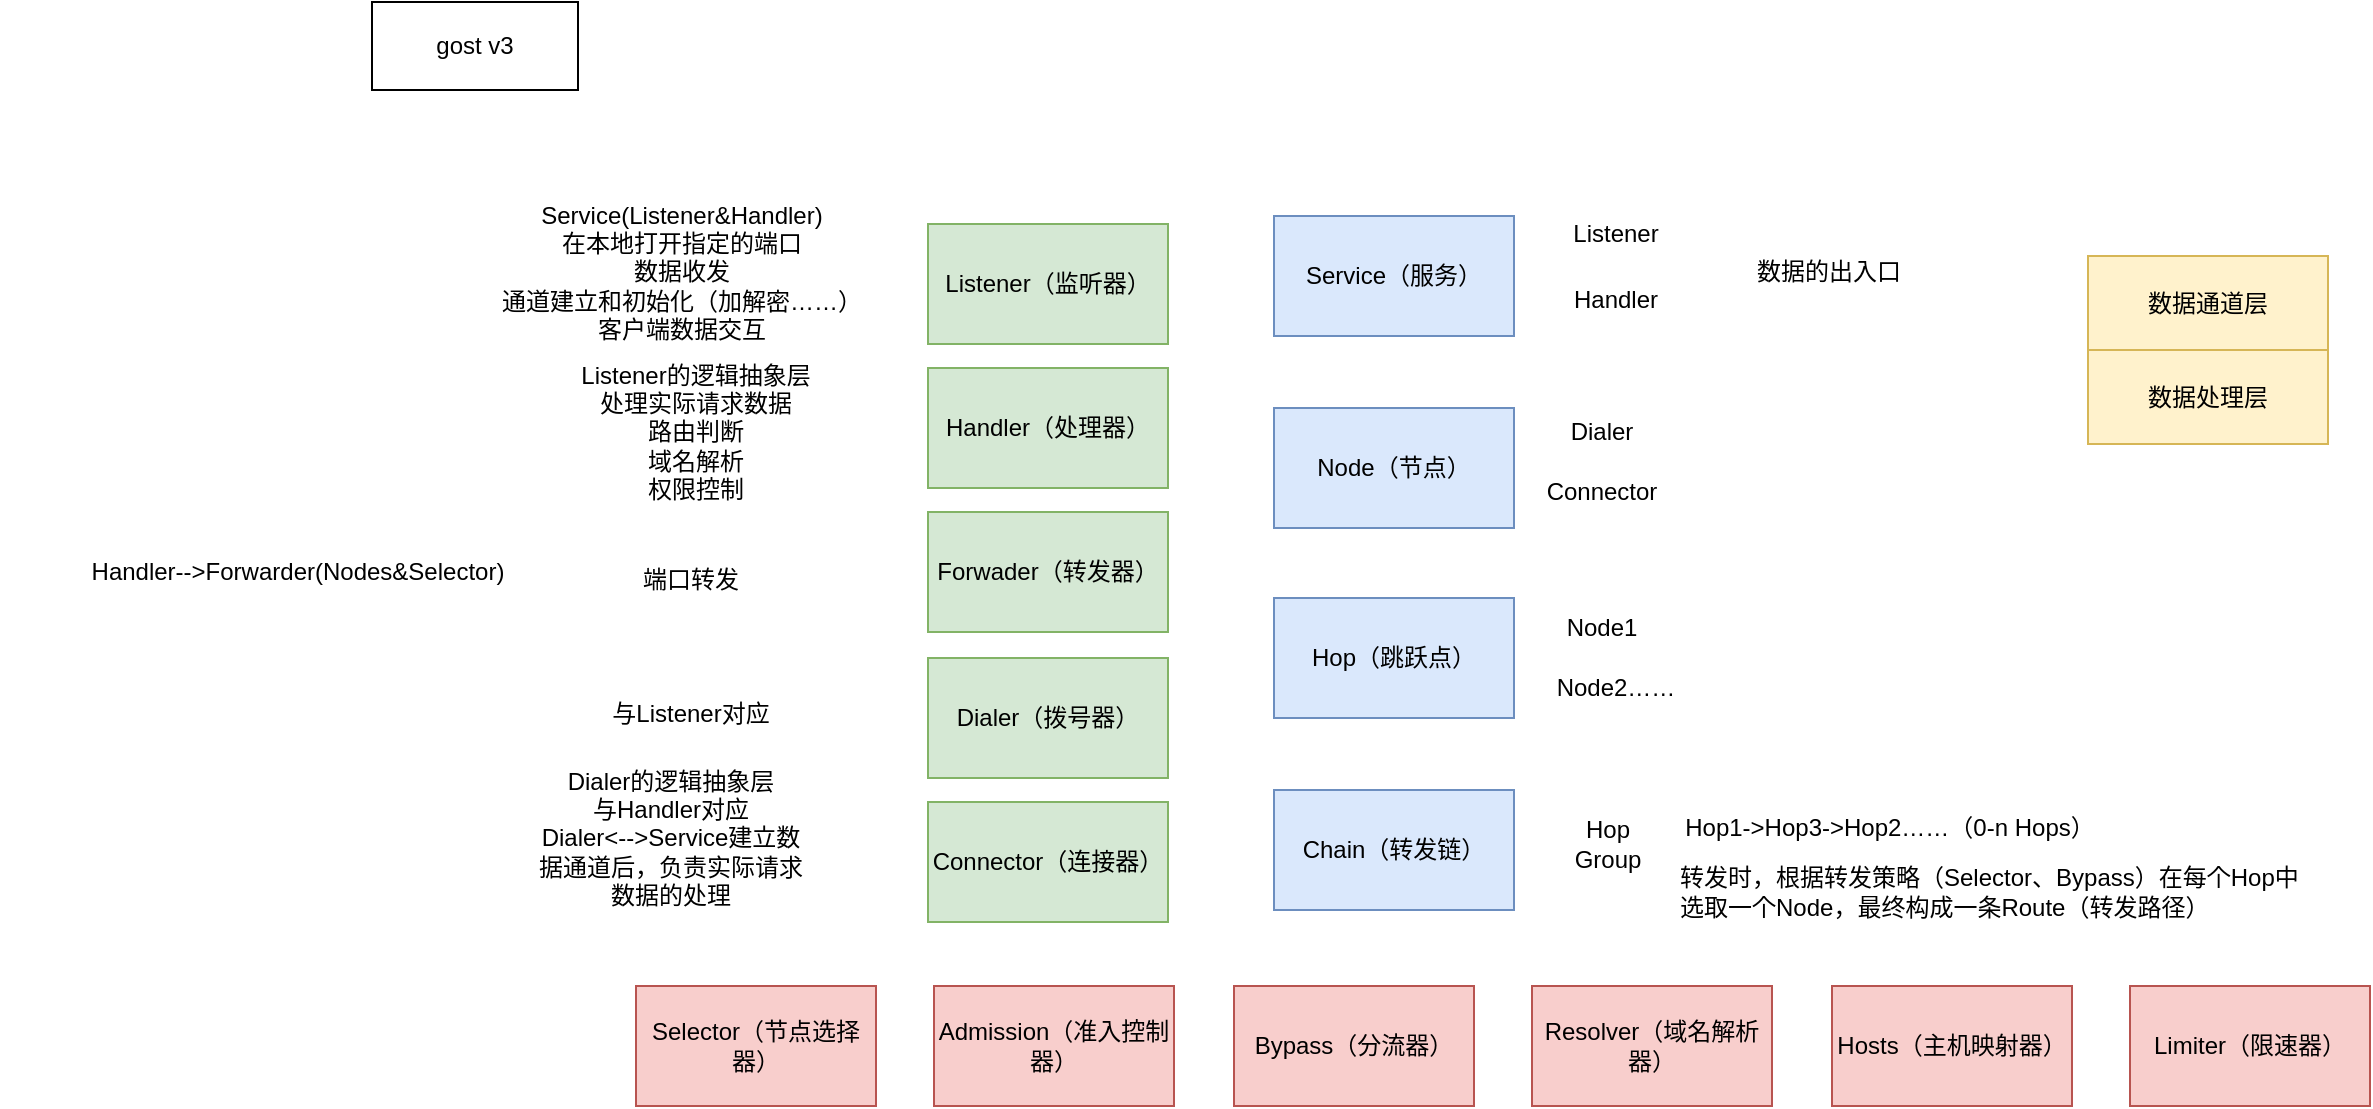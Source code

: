 <mxfile border="50" scale="3" compressed="false" locked="false" version="24.7.17">
  <diagram name="Blank" id="YmL12bMKpDGza6XwsDPr">
    <mxGraphModel dx="2395" dy="1443" grid="0" gridSize="10" guides="1" tooltips="1" connect="1" arrows="1" fold="1" page="0" pageScale="1" pageWidth="827" pageHeight="1169" background="none" math="1" shadow="0">
      <root>
        <mxCell id="X5NqExCQtvZxIxQ7pmgY-0" />
        <mxCell id="1" parent="X5NqExCQtvZxIxQ7pmgY-0" />
        <mxCell id="rkyv2fDa6qon6MMbOCkm-1" value="gost v3" style="rounded=0;whiteSpace=wrap;html=1;" vertex="1" parent="1">
          <mxGeometry x="-636" y="-627" width="103" height="44" as="geometry" />
        </mxCell>
        <mxCell id="rkyv2fDa6qon6MMbOCkm-2" value="Service（服务）" style="rounded=0;whiteSpace=wrap;html=1;fillColor=#dae8fc;strokeColor=#6c8ebf;" vertex="1" parent="1">
          <mxGeometry x="-185" y="-520" width="120" height="60" as="geometry" />
        </mxCell>
        <mxCell id="rkyv2fDa6qon6MMbOCkm-4" value="Node（节点）" style="rounded=0;whiteSpace=wrap;html=1;fillColor=#dae8fc;strokeColor=#6c8ebf;" vertex="1" parent="1">
          <mxGeometry x="-185" y="-424" width="120" height="60" as="geometry" />
        </mxCell>
        <mxCell id="rkyv2fDa6qon6MMbOCkm-6" value="Hop（跳跃点）" style="rounded=0;whiteSpace=wrap;html=1;fillColor=#dae8fc;strokeColor=#6c8ebf;" vertex="1" parent="1">
          <mxGeometry x="-185" y="-329" width="120" height="60" as="geometry" />
        </mxCell>
        <mxCell id="rkyv2fDa6qon6MMbOCkm-8" value="Chain（转发链）" style="rounded=0;whiteSpace=wrap;html=1;fillColor=#dae8fc;strokeColor=#6c8ebf;" vertex="1" parent="1">
          <mxGeometry x="-185" y="-233" width="120" height="60" as="geometry" />
        </mxCell>
        <mxCell id="rkyv2fDa6qon6MMbOCkm-12" value="Listener" style="text;html=1;align=center;verticalAlign=middle;whiteSpace=wrap;rounded=0;" vertex="1" parent="1">
          <mxGeometry x="-44" y="-526" width="60" height="30" as="geometry" />
        </mxCell>
        <mxCell id="rkyv2fDa6qon6MMbOCkm-13" value="Handler" style="text;html=1;align=center;verticalAlign=middle;whiteSpace=wrap;rounded=0;" vertex="1" parent="1">
          <mxGeometry x="-44" y="-493" width="60" height="30" as="geometry" />
        </mxCell>
        <mxCell id="rkyv2fDa6qon6MMbOCkm-14" value="Dialer" style="text;html=1;align=center;verticalAlign=middle;whiteSpace=wrap;rounded=0;" vertex="1" parent="1">
          <mxGeometry x="-51" y="-427" width="60" height="30" as="geometry" />
        </mxCell>
        <mxCell id="rkyv2fDa6qon6MMbOCkm-15" value="Connector" style="text;html=1;align=center;verticalAlign=middle;whiteSpace=wrap;rounded=0;" vertex="1" parent="1">
          <mxGeometry x="-51" y="-397" width="60" height="30" as="geometry" />
        </mxCell>
        <mxCell id="rkyv2fDa6qon6MMbOCkm-16" value="Node1" style="text;html=1;align=center;verticalAlign=middle;whiteSpace=wrap;rounded=0;" vertex="1" parent="1">
          <mxGeometry x="-51" y="-329" width="60" height="30" as="geometry" />
        </mxCell>
        <mxCell id="rkyv2fDa6qon6MMbOCkm-17" value="Node2……" style="text;html=1;align=center;verticalAlign=middle;whiteSpace=wrap;rounded=0;" vertex="1" parent="1">
          <mxGeometry x="-44" y="-299" width="60" height="30" as="geometry" />
        </mxCell>
        <mxCell id="rkyv2fDa6qon6MMbOCkm-18" value="Hop Group" style="text;html=1;align=center;verticalAlign=middle;whiteSpace=wrap;rounded=0;" vertex="1" parent="1">
          <mxGeometry x="-48" y="-221" width="60" height="30" as="geometry" />
        </mxCell>
        <mxCell id="rkyv2fDa6qon6MMbOCkm-19" value="Hop1-&amp;gt;Hop3-&amp;gt;Hop2……（0-n Hops）" style="text;html=1;align=center;verticalAlign=middle;whiteSpace=wrap;rounded=0;" vertex="1" parent="1">
          <mxGeometry y="-229" width="246" height="30" as="geometry" />
        </mxCell>
        <mxCell id="rkyv2fDa6qon6MMbOCkm-25" value="Listener（监听器）" style="rounded=0;whiteSpace=wrap;html=1;fillColor=#d5e8d4;strokeColor=#82b366;" vertex="1" parent="1">
          <mxGeometry x="-358" y="-516" width="120" height="60" as="geometry" />
        </mxCell>
        <mxCell id="rkyv2fDa6qon6MMbOCkm-26" value="Handler（处理器）" style="rounded=0;whiteSpace=wrap;html=1;fillColor=#d5e8d4;strokeColor=#82b366;" vertex="1" parent="1">
          <mxGeometry x="-358" y="-444" width="120" height="60" as="geometry" />
        </mxCell>
        <mxCell id="rkyv2fDa6qon6MMbOCkm-27" value="Dialer（拨号器）" style="rounded=0;whiteSpace=wrap;html=1;fillColor=#d5e8d4;strokeColor=#82b366;" vertex="1" parent="1">
          <mxGeometry x="-358" y="-299" width="120" height="60" as="geometry" />
        </mxCell>
        <mxCell id="rkyv2fDa6qon6MMbOCkm-28" value="Connector（连接器）" style="rounded=0;whiteSpace=wrap;html=1;fillColor=#d5e8d4;strokeColor=#82b366;" vertex="1" parent="1">
          <mxGeometry x="-358" y="-227" width="120" height="60" as="geometry" />
        </mxCell>
        <mxCell id="rkyv2fDa6qon6MMbOCkm-29" value="Forwader（转发器）" style="rounded=0;whiteSpace=wrap;html=1;fillColor=#d5e8d4;strokeColor=#82b366;" vertex="1" parent="1">
          <mxGeometry x="-358" y="-372" width="120" height="60" as="geometry" />
        </mxCell>
        <mxCell id="rkyv2fDa6qon6MMbOCkm-30" value="Selector（节点选择器）" style="rounded=0;whiteSpace=wrap;html=1;fillColor=#f8cecc;strokeColor=#b85450;" vertex="1" parent="1">
          <mxGeometry x="-504" y="-135" width="120" height="60" as="geometry" />
        </mxCell>
        <mxCell id="rkyv2fDa6qon6MMbOCkm-31" value="Admission（准入控制器）" style="rounded=0;whiteSpace=wrap;html=1;fillColor=#f8cecc;strokeColor=#b85450;" vertex="1" parent="1">
          <mxGeometry x="-355" y="-135" width="120" height="60" as="geometry" />
        </mxCell>
        <mxCell id="rkyv2fDa6qon6MMbOCkm-32" value="Bypass（分流器）" style="rounded=0;whiteSpace=wrap;html=1;fillColor=#f8cecc;strokeColor=#b85450;" vertex="1" parent="1">
          <mxGeometry x="-205" y="-135" width="120" height="60" as="geometry" />
        </mxCell>
        <mxCell id="rkyv2fDa6qon6MMbOCkm-33" value="Resolver（域名解析器）" style="rounded=0;whiteSpace=wrap;html=1;fillColor=#f8cecc;strokeColor=#b85450;" vertex="1" parent="1">
          <mxGeometry x="-56" y="-135" width="120" height="60" as="geometry" />
        </mxCell>
        <mxCell id="rkyv2fDa6qon6MMbOCkm-34" value="Hosts（主机映射器）" style="rounded=0;whiteSpace=wrap;html=1;fillColor=#f8cecc;strokeColor=#b85450;" vertex="1" parent="1">
          <mxGeometry x="94" y="-135" width="120" height="60" as="geometry" />
        </mxCell>
        <mxCell id="rkyv2fDa6qon6MMbOCkm-35" value="Limiter（限速器）" style="rounded=0;whiteSpace=wrap;html=1;fillColor=#f8cecc;strokeColor=#b85450;" vertex="1" parent="1">
          <mxGeometry x="243" y="-135" width="120" height="60" as="geometry" />
        </mxCell>
        <mxCell id="rkyv2fDa6qon6MMbOCkm-36" value="转发时，根据转发策略（Selector、Bypass）在每个Hop中选取一个Node，最终构成一条Route（转发路径）" style="text;html=1;align=left;verticalAlign=middle;whiteSpace=wrap;rounded=0;" vertex="1" parent="1">
          <mxGeometry x="16" y="-197" width="313" height="30" as="geometry" />
        </mxCell>
        <mxCell id="rkyv2fDa6qon6MMbOCkm-37" value="Service(Listener&amp;amp;Handler)&lt;br&gt;在本地打开指定的端口&lt;div&gt;数据收发&lt;/div&gt;&lt;div&gt;通道建立和初始化（加解密……）&lt;/div&gt;&lt;div&gt;客户端数据交互&lt;/div&gt;" style="text;html=1;align=center;verticalAlign=middle;whiteSpace=wrap;rounded=0;" vertex="1" parent="1">
          <mxGeometry x="-622" y="-507" width="282" height="30" as="geometry" />
        </mxCell>
        <mxCell id="rkyv2fDa6qon6MMbOCkm-38" value="Listener的逻辑抽象层&lt;div&gt;处理实际请求数据&lt;/div&gt;&lt;div&gt;路由判断&lt;/div&gt;&lt;div&gt;域名解析&lt;/div&gt;&lt;div&gt;权限控制&lt;/div&gt;" style="text;html=1;align=center;verticalAlign=middle;whiteSpace=wrap;rounded=0;" vertex="1" parent="1">
          <mxGeometry x="-616" y="-427" width="284" height="30" as="geometry" />
        </mxCell>
        <mxCell id="rkyv2fDa6qon6MMbOCkm-39" value="端口转发" style="text;html=1;align=center;verticalAlign=middle;whiteSpace=wrap;rounded=0;" vertex="1" parent="1">
          <mxGeometry x="-546" y="-353" width="139" height="30" as="geometry" />
        </mxCell>
        <mxCell id="rkyv2fDa6qon6MMbOCkm-40" value="Handler--&amp;gt;Forwarder(Nodes&amp;amp;Selector)" style="text;html=1;align=center;verticalAlign=middle;whiteSpace=wrap;rounded=0;" vertex="1" parent="1">
          <mxGeometry x="-822" y="-357" width="298" height="30" as="geometry" />
        </mxCell>
        <mxCell id="rkyv2fDa6qon6MMbOCkm-41" value="与Listener对应" style="text;html=1;align=center;verticalAlign=middle;whiteSpace=wrap;rounded=0;" vertex="1" parent="1">
          <mxGeometry x="-546" y="-286" width="139" height="30" as="geometry" />
        </mxCell>
        <mxCell id="rkyv2fDa6qon6MMbOCkm-42" value="Dialer的逻辑抽象层&lt;br&gt;与Handler对应&lt;br&gt;Dialer&amp;lt;--&amp;gt;Service建立数据通道后，负责实际请求数据的处理" style="text;html=1;align=center;verticalAlign=middle;whiteSpace=wrap;rounded=0;" vertex="1" parent="1">
          <mxGeometry x="-556" y="-224" width="139" height="30" as="geometry" />
        </mxCell>
        <mxCell id="rkyv2fDa6qon6MMbOCkm-43" value="数据的出入口" style="text;html=1;align=center;verticalAlign=middle;whiteSpace=wrap;rounded=0;" vertex="1" parent="1">
          <mxGeometry x="44" y="-507" width="97" height="30" as="geometry" />
        </mxCell>
        <mxCell id="rkyv2fDa6qon6MMbOCkm-44" value="数据通道层" style="rounded=0;whiteSpace=wrap;html=1;fillColor=#fff2cc;strokeColor=#d6b656;fillOpacity=100;imageHeight=12;" vertex="1" parent="1">
          <mxGeometry x="222" y="-500" width="120" height="47" as="geometry" />
        </mxCell>
        <mxCell id="rkyv2fDa6qon6MMbOCkm-45" value="数据处理层" style="rounded=0;whiteSpace=wrap;html=1;fillColor=#fff2cc;strokeColor=#d6b656;fillOpacity=100;imageHeight=12;" vertex="1" parent="1">
          <mxGeometry x="222" y="-453" width="120" height="47" as="geometry" />
        </mxCell>
      </root>
    </mxGraphModel>
  </diagram>
</mxfile>

